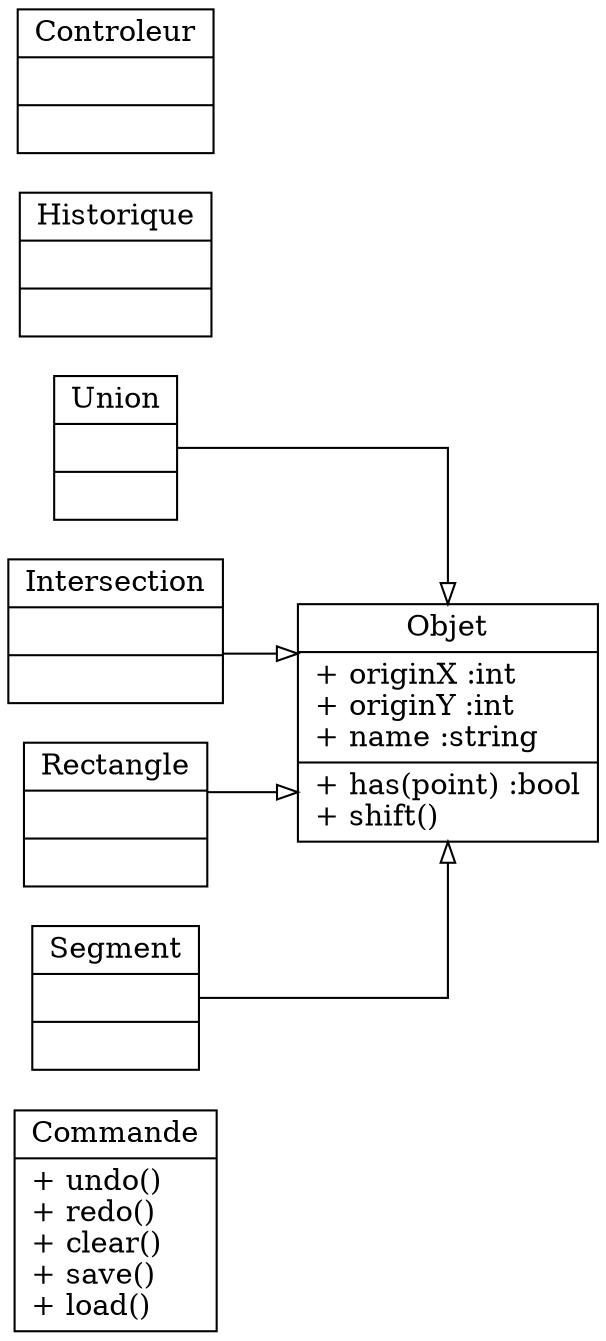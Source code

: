 digraph diagramme {
    rankdir=LR;
    splines=ortho;
    /* Entities */
    Commande  [label="Commande|+ undo()\l+ redo()\l+ clear()\l+ save()\l+ load()\l", shape="record"]
    Objet [label="Objet|+ originX :int\l+ originY :int\l+ name :string\l|+ has(point) :bool\l+ shift()\l", shape="record"]
    Union [label="Union||", shape="record"]
    Intersection [label="Intersection||", shape="record"]
    Rectangle [label="Rectangle||", shape="record"]
    Segment [label="Segment||", shape="record"]
    Historique [label="Historique||", shape="record"]
    Controleur [label="Controleur||", shape="record"]
    /* Relationships */
    Union -> Objet [arrowhead=empty]
    Intersection -> Objet [arrowhead=empty]
    Rectangle -> Objet [arrowhead=empty]
    Segment -> Objet [arrowhead=empty]
}
